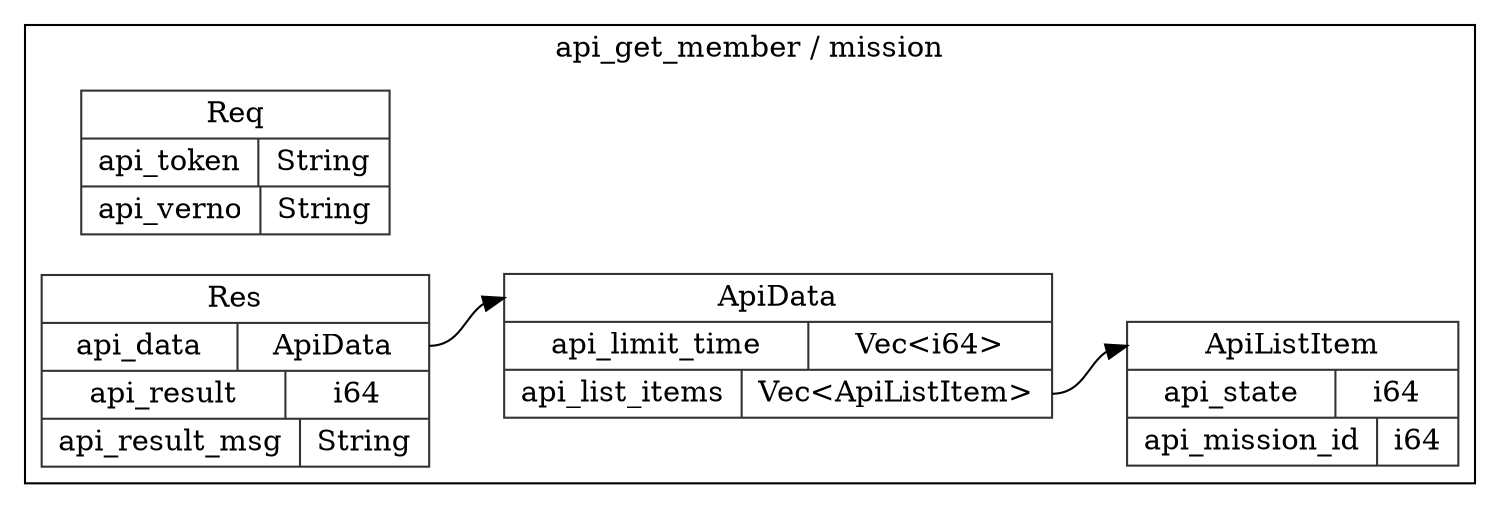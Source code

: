 digraph {
  rankdir=LR;
  subgraph cluster_0 {
    label="api_get_member / mission";
    node [style="filled", color=white, style="solid", color=gray20];
    api_get_member__mission__ApiListItem [label="<ApiListItem> ApiListItem  | { api_state | <api_state> i64 } | { api_mission_id | <api_mission_id> i64 }", shape=record];
    api_get_member__mission__ApiData [label="<ApiData> ApiData  | { api_limit_time | <api_limit_time> Vec\<i64\> } | { api_list_items | <api_list_items> Vec\<ApiListItem\> }", shape=record];
    api_get_member__mission__ApiData:api_list_items:e -> api_get_member__mission__ApiListItem:ApiListItem:w;
    api_get_member__mission__Req [label="<Req> Req  | { api_token | <api_token> String } | { api_verno | <api_verno> String }", shape=record];
    api_get_member__mission__Res [label="<Res> Res  | { api_data | <api_data> ApiData } | { api_result | <api_result> i64 } | { api_result_msg | <api_result_msg> String }", shape=record];
    api_get_member__mission__Res:api_data:e -> api_get_member__mission__ApiData:ApiData:w;
  }
}
